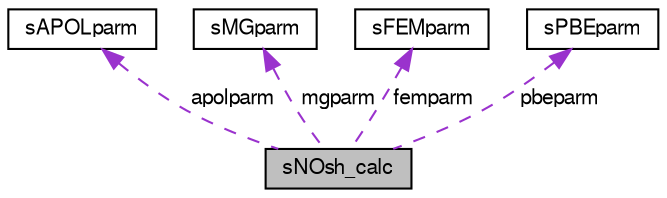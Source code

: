 digraph "sNOsh_calc"
{
  edge [fontname="FreeSans",fontsize="10",labelfontname="FreeSans",labelfontsize="10"];
  node [fontname="FreeSans",fontsize="10",shape=record];
  Node1 [label="sNOsh_calc",height=0.2,width=0.4,color="black", fillcolor="grey75", style="filled" fontcolor="black"];
  Node2 -> Node1 [dir="back",color="darkorchid3",fontsize="10",style="dashed",label=" apolparm" ,fontname="FreeSans"];
  Node2 [label="sAPOLparm",height=0.2,width=0.4,color="black", fillcolor="white", style="filled",URL="$structs_a_p_o_lparm.html",tooltip="Parameter structure for APOL-specific variables from input files."];
  Node3 -> Node1 [dir="back",color="darkorchid3",fontsize="10",style="dashed",label=" mgparm" ,fontname="FreeSans"];
  Node3 [label="sMGparm",height=0.2,width=0.4,color="black", fillcolor="white", style="filled",URL="$structs_m_gparm.html",tooltip="Parameter structure for MG-specific variables from input files."];
  Node4 -> Node1 [dir="back",color="darkorchid3",fontsize="10",style="dashed",label=" femparm" ,fontname="FreeSans"];
  Node4 [label="sFEMparm",height=0.2,width=0.4,color="black", fillcolor="white", style="filled",URL="$structs_f_e_mparm.html",tooltip="Parameter structure for FEM-specific variables from input files."];
  Node5 -> Node1 [dir="back",color="darkorchid3",fontsize="10",style="dashed",label=" pbeparm" ,fontname="FreeSans"];
  Node5 [label="sPBEparm",height=0.2,width=0.4,color="black", fillcolor="white", style="filled",URL="$structs_p_b_eparm.html",tooltip="Parameter structure for PBE variables from input files."];
}

